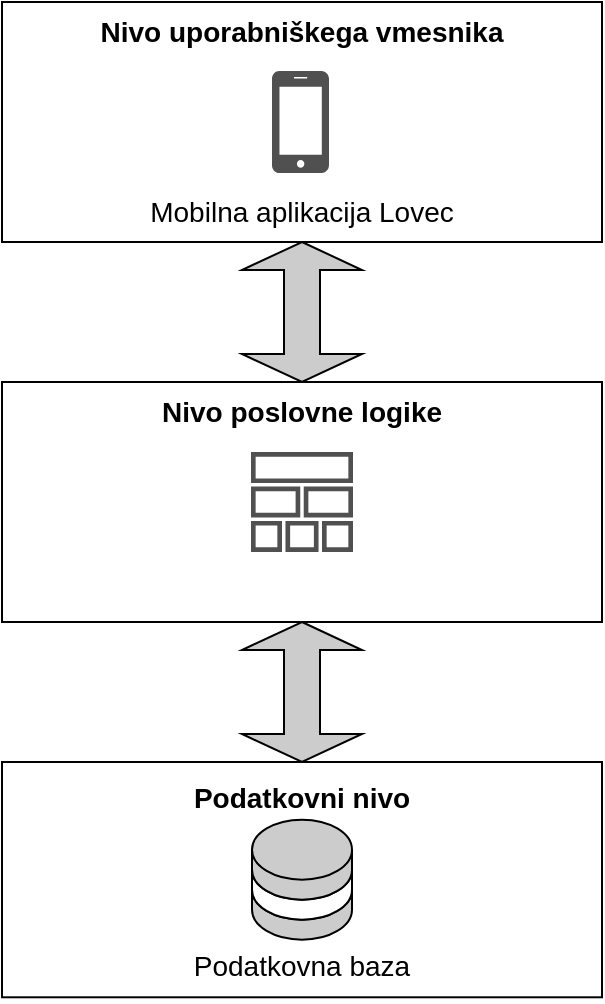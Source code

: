 <mxfile>
    <diagram id="MedL9wydmu6AcMIuzwXg" name="Page-1">
        <mxGraphModel dx="683" dy="540" grid="1" gridSize="10" guides="1" tooltips="1" connect="1" arrows="1" fold="1" page="1" pageScale="1" pageWidth="827" pageHeight="1169" math="0" shadow="0">
            <root>
                <mxCell id="0"/>
                <mxCell id="1" parent="0"/>
                <mxCell id="8" value="" style="rounded=0;whiteSpace=wrap;html=1;fillStyle=auto;" vertex="1" parent="1">
                    <mxGeometry x="264" y="270" width="300" height="120" as="geometry"/>
                </mxCell>
                <mxCell id="10" value="&lt;font style=&quot;font-size: 14px;&quot;&gt;&lt;b&gt;Nivo poslovne logike&lt;/b&gt;&lt;/font&gt;" style="text;html=1;strokeColor=none;fillColor=none;align=center;verticalAlign=middle;whiteSpace=wrap;rounded=0;fillStyle=auto;" vertex="1" parent="1">
                    <mxGeometry x="264" y="270" width="300" height="30" as="geometry"/>
                </mxCell>
                <mxCell id="20" value="" style="shape=doubleArrow;direction=south;whiteSpace=wrap;html=1;fillStyle=auto;fontSize=14;fillColor=#CCCCCC;" vertex="1" parent="1">
                    <mxGeometry x="384" y="390" width="60" height="70" as="geometry"/>
                </mxCell>
                <mxCell id="26" value="" style="shape=doubleArrow;direction=south;whiteSpace=wrap;html=1;fillStyle=auto;fontSize=14;fillColor=#CCCCCC;" vertex="1" parent="1">
                    <mxGeometry x="384" y="200" width="60" height="70" as="geometry"/>
                </mxCell>
                <mxCell id="27" value="" style="sketch=0;outlineConnect=0;fontColor=#232F3E;gradientColor=none;fillColor=#505050;strokeColor=none;dashed=0;verticalLabelPosition=bottom;verticalAlign=top;align=center;html=1;fontSize=12;fontStyle=0;aspect=fixed;pointerEvents=1;shape=mxgraph.aws4.stack;fillStyle=auto;" vertex="1" parent="1">
                    <mxGeometry x="388.34" y="305" width="51.32" height="50" as="geometry"/>
                </mxCell>
                <mxCell id="33" value="" style="group" vertex="1" connectable="0" parent="1">
                    <mxGeometry x="264" y="460" width="300" height="120" as="geometry"/>
                </mxCell>
                <mxCell id="13" value="" style="rounded=0;whiteSpace=wrap;html=1;fillStyle=auto;" vertex="1" parent="33">
                    <mxGeometry width="300" height="117.647" as="geometry"/>
                </mxCell>
                <mxCell id="15" value="&lt;font style=&quot;font-size: 14px;&quot;&gt;&lt;b&gt;Podatkovni nivo&lt;/b&gt;&lt;/font&gt;" style="text;html=1;strokeColor=none;fillColor=none;align=center;verticalAlign=middle;whiteSpace=wrap;rounded=0;fillStyle=auto;" vertex="1" parent="33">
                    <mxGeometry width="300" height="35.294" as="geometry"/>
                </mxCell>
                <mxCell id="16" value="Podatkovna baza" style="text;html=1;strokeColor=none;fillColor=none;align=center;verticalAlign=middle;whiteSpace=wrap;rounded=0;fillStyle=auto;fontSize=14;" vertex="1" parent="33">
                    <mxGeometry x="55" y="84.706" width="190" height="35.294" as="geometry"/>
                </mxCell>
                <mxCell id="30" value="" style="shape=cylinder3;whiteSpace=wrap;html=1;boundedLbl=1;backgroundOutline=1;size=15;fillStyle=auto;fontSize=14;fillColor=#CCCCCC;container=0;" vertex="1" parent="33">
                    <mxGeometry x="125" y="48.82" width="50" height="40" as="geometry"/>
                </mxCell>
                <mxCell id="28" value="" style="shape=cylinder3;whiteSpace=wrap;html=1;boundedLbl=1;backgroundOutline=1;size=15;fillStyle=auto;fontSize=14;fillColor=#FFF;container=0;" vertex="1" parent="33">
                    <mxGeometry x="125" y="38.82" width="50" height="40" as="geometry"/>
                </mxCell>
                <mxCell id="29" value="" style="shape=cylinder3;whiteSpace=wrap;html=1;boundedLbl=1;backgroundOutline=1;size=15;fillStyle=auto;fontSize=14;fillColor=#CCCCCC;container=0;" vertex="1" parent="33">
                    <mxGeometry x="125" y="28.82" width="50" height="40" as="geometry"/>
                </mxCell>
                <mxCell id="4" value="" style="rounded=0;whiteSpace=wrap;html=1;fillStyle=auto;" vertex="1" parent="1">
                    <mxGeometry x="264" y="80" width="300" height="120" as="geometry"/>
                </mxCell>
                <mxCell id="5" value="" style="sketch=0;pointerEvents=1;shadow=0;dashed=0;html=1;strokeColor=none;fillColor=#505050;labelPosition=center;verticalLabelPosition=bottom;verticalAlign=top;outlineConnect=0;align=center;shape=mxgraph.office.devices.cell_phone_iphone_standalone;fillStyle=auto;" vertex="1" parent="1">
                    <mxGeometry x="399" y="114.5" width="28.5" height="51" as="geometry"/>
                </mxCell>
                <mxCell id="6" value="&lt;font style=&quot;font-size: 14px;&quot;&gt;&lt;b&gt;Nivo uporabniškega vmesnika&lt;/b&gt;&lt;/font&gt;" style="text;html=1;strokeColor=none;fillColor=none;align=center;verticalAlign=middle;whiteSpace=wrap;rounded=0;fillStyle=auto;" vertex="1" parent="1">
                    <mxGeometry x="264" y="80" width="300" height="30" as="geometry"/>
                </mxCell>
                <mxCell id="7" value="Mobilna aplikacija Lovec" style="text;html=1;strokeColor=none;fillColor=none;align=center;verticalAlign=middle;whiteSpace=wrap;rounded=0;fillStyle=auto;fontSize=14;" vertex="1" parent="1">
                    <mxGeometry x="319" y="170" width="190" height="30" as="geometry"/>
                </mxCell>
            </root>
        </mxGraphModel>
    </diagram>
</mxfile>